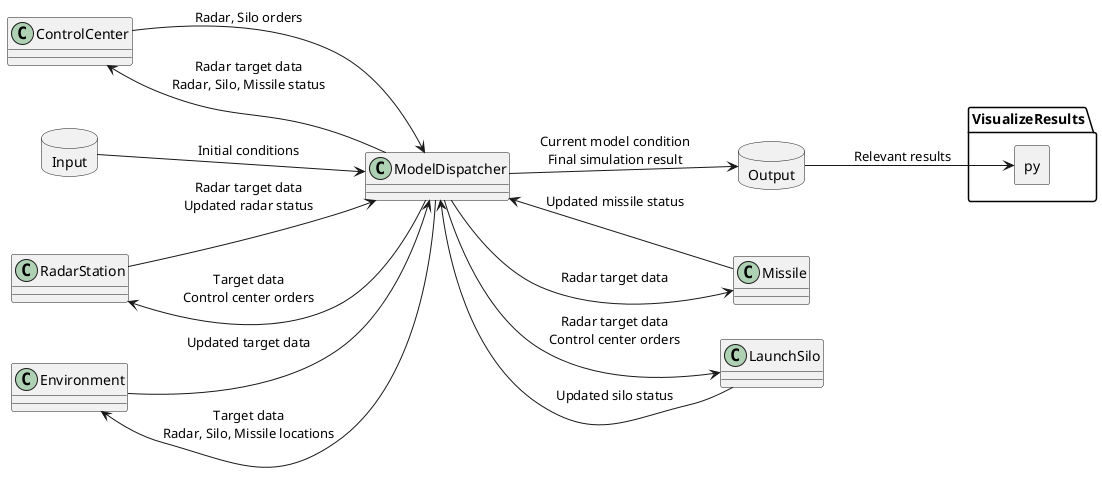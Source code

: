 @startuml
skinparam groupInheritance 2

left to right direction

together {
	class	RadarStation
	class	ControlCenter
}
class	Environment
together {
	class	LaunchSilo
	class	Missile
}
together {
	class	ModelDispatcher
	package Input <<Database>> {
	
	}
	package Output <<Database>> {
	
	}
}
package VisualizeResults.py <<Rectangle>> {

}
Input --> ModelDispatcher : Initial conditions
ModelDispatcher -u-> Environment : Target data\nRadar, Silo, Missile locations
ModelDispatcher --> LaunchSilo : Radar target data\nControl center orders
ModelDispatcher -u-> RadarStation : Target data\nControl center orders
ModelDispatcher -u-> ControlCenter : Radar target data\nRadar, Silo, Missile status
ModelDispatcher --> Missile : Radar target data
ModelDispatcher --> Output : Current model condition\nFinal simulation result
Environment --> ModelDispatcher : Updated target data
LaunchSilo --> ModelDispatcher : Updated silo status
RadarStation --> ModelDispatcher : Radar target data\nUpdated radar status
ControlCenter --> ModelDispatcher : Radar, Silo orders
Missile --> ModelDispatcher : Updated missile status
Output --> VisualizeResults.py : Relevant results
@enduml
